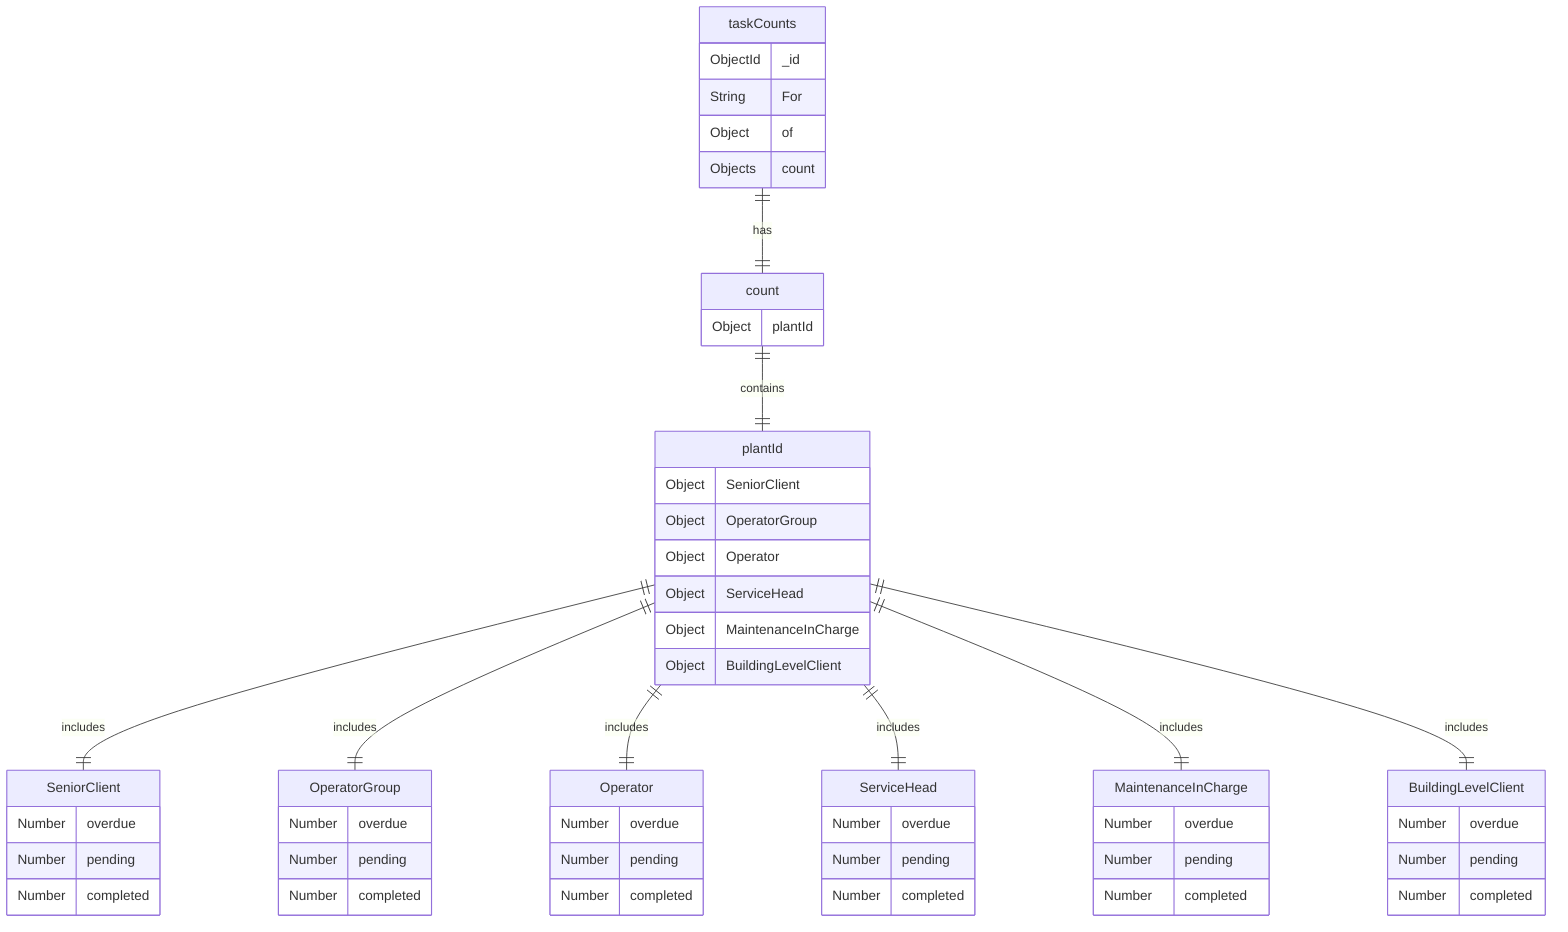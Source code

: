 erDiagram
"taskCounts"{
    ObjectId _id
    String For
    Object of Objects count
}
"count"{
    Object plantId
}
"plantId"{
    Object SeniorClient
    Object OperatorGroup
    Object Operator 
    Object ServiceHead
    Object MaintenanceInCharge
    Object BuildingLevelClient
}
"SeniorClient"{
    Number overdue
    Number pending
    Number completed
}
"OperatorGroup"{
    Number overdue
    Number pending
    Number completed
}
"Operator"{
    Number overdue
    Number pending
    Number completed
}
"ServiceHead"{
    Number overdue
    Number pending
    Number completed
}
"MaintenanceInCharge"{
    Number overdue
    Number pending
    Number completed
}
"BuildingLevelClient"{
    Number overdue
    Number pending
    Number completed
}
  taskCounts ||--|| count : has
  count ||--|| plantId : contains
  plantId ||--|| SeniorClient : includes
  plantId ||--|| OperatorGroup : includes
  plantId ||--|| Operator : includes
  plantId ||--|| ServiceHead : includes
  plantId ||--|| MaintenanceInCharge : includes
  plantId ||--|| BuildingLevelClient : includes